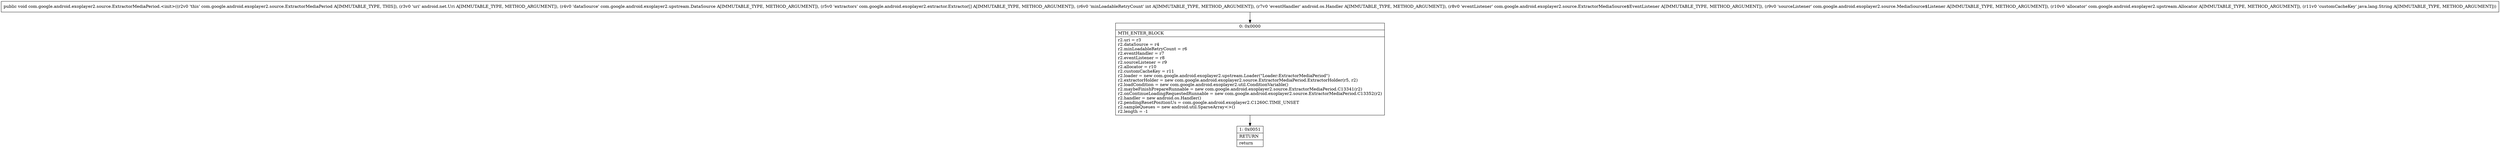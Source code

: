 digraph "CFG forcom.google.android.exoplayer2.source.ExtractorMediaPeriod.\<init\>(Landroid\/net\/Uri;Lcom\/google\/android\/exoplayer2\/upstream\/DataSource;[Lcom\/google\/android\/exoplayer2\/extractor\/Extractor;ILandroid\/os\/Handler;Lcom\/google\/android\/exoplayer2\/source\/ExtractorMediaSource$EventListener;Lcom\/google\/android\/exoplayer2\/source\/MediaSource$Listener;Lcom\/google\/android\/exoplayer2\/upstream\/Allocator;Ljava\/lang\/String;)V" {
Node_0 [shape=record,label="{0\:\ 0x0000|MTH_ENTER_BLOCK\l|r2.uri = r3\lr2.dataSource = r4\lr2.minLoadableRetryCount = r6\lr2.eventHandler = r7\lr2.eventListener = r8\lr2.sourceListener = r9\lr2.allocator = r10\lr2.customCacheKey = r11\lr2.loader = new com.google.android.exoplayer2.upstream.Loader(\"Loader:ExtractorMediaPeriod\")\lr2.extractorHolder = new com.google.android.exoplayer2.source.ExtractorMediaPeriod.ExtractorHolder(r5, r2)\lr2.loadCondition = new com.google.android.exoplayer2.util.ConditionVariable()\lr2.maybeFinishPrepareRunnable = new com.google.android.exoplayer2.source.ExtractorMediaPeriod.C13341(r2)\lr2.onContinueLoadingRequestedRunnable = new com.google.android.exoplayer2.source.ExtractorMediaPeriod.C13352(r2)\lr2.handler = new android.os.Handler()\lr2.pendingResetPositionUs = com.google.android.exoplayer2.C1260C.TIME_UNSET\lr2.sampleQueues = new android.util.SparseArray\<\>()\lr2.length = \-1\l}"];
Node_1 [shape=record,label="{1\:\ 0x0051|RETURN\l|return\l}"];
MethodNode[shape=record,label="{public void com.google.android.exoplayer2.source.ExtractorMediaPeriod.\<init\>((r2v0 'this' com.google.android.exoplayer2.source.ExtractorMediaPeriod A[IMMUTABLE_TYPE, THIS]), (r3v0 'uri' android.net.Uri A[IMMUTABLE_TYPE, METHOD_ARGUMENT]), (r4v0 'dataSource' com.google.android.exoplayer2.upstream.DataSource A[IMMUTABLE_TYPE, METHOD_ARGUMENT]), (r5v0 'extractors' com.google.android.exoplayer2.extractor.Extractor[] A[IMMUTABLE_TYPE, METHOD_ARGUMENT]), (r6v0 'minLoadableRetryCount' int A[IMMUTABLE_TYPE, METHOD_ARGUMENT]), (r7v0 'eventHandler' android.os.Handler A[IMMUTABLE_TYPE, METHOD_ARGUMENT]), (r8v0 'eventListener' com.google.android.exoplayer2.source.ExtractorMediaSource$EventListener A[IMMUTABLE_TYPE, METHOD_ARGUMENT]), (r9v0 'sourceListener' com.google.android.exoplayer2.source.MediaSource$Listener A[IMMUTABLE_TYPE, METHOD_ARGUMENT]), (r10v0 'allocator' com.google.android.exoplayer2.upstream.Allocator A[IMMUTABLE_TYPE, METHOD_ARGUMENT]), (r11v0 'customCacheKey' java.lang.String A[IMMUTABLE_TYPE, METHOD_ARGUMENT])) }"];
MethodNode -> Node_0;
Node_0 -> Node_1;
}


